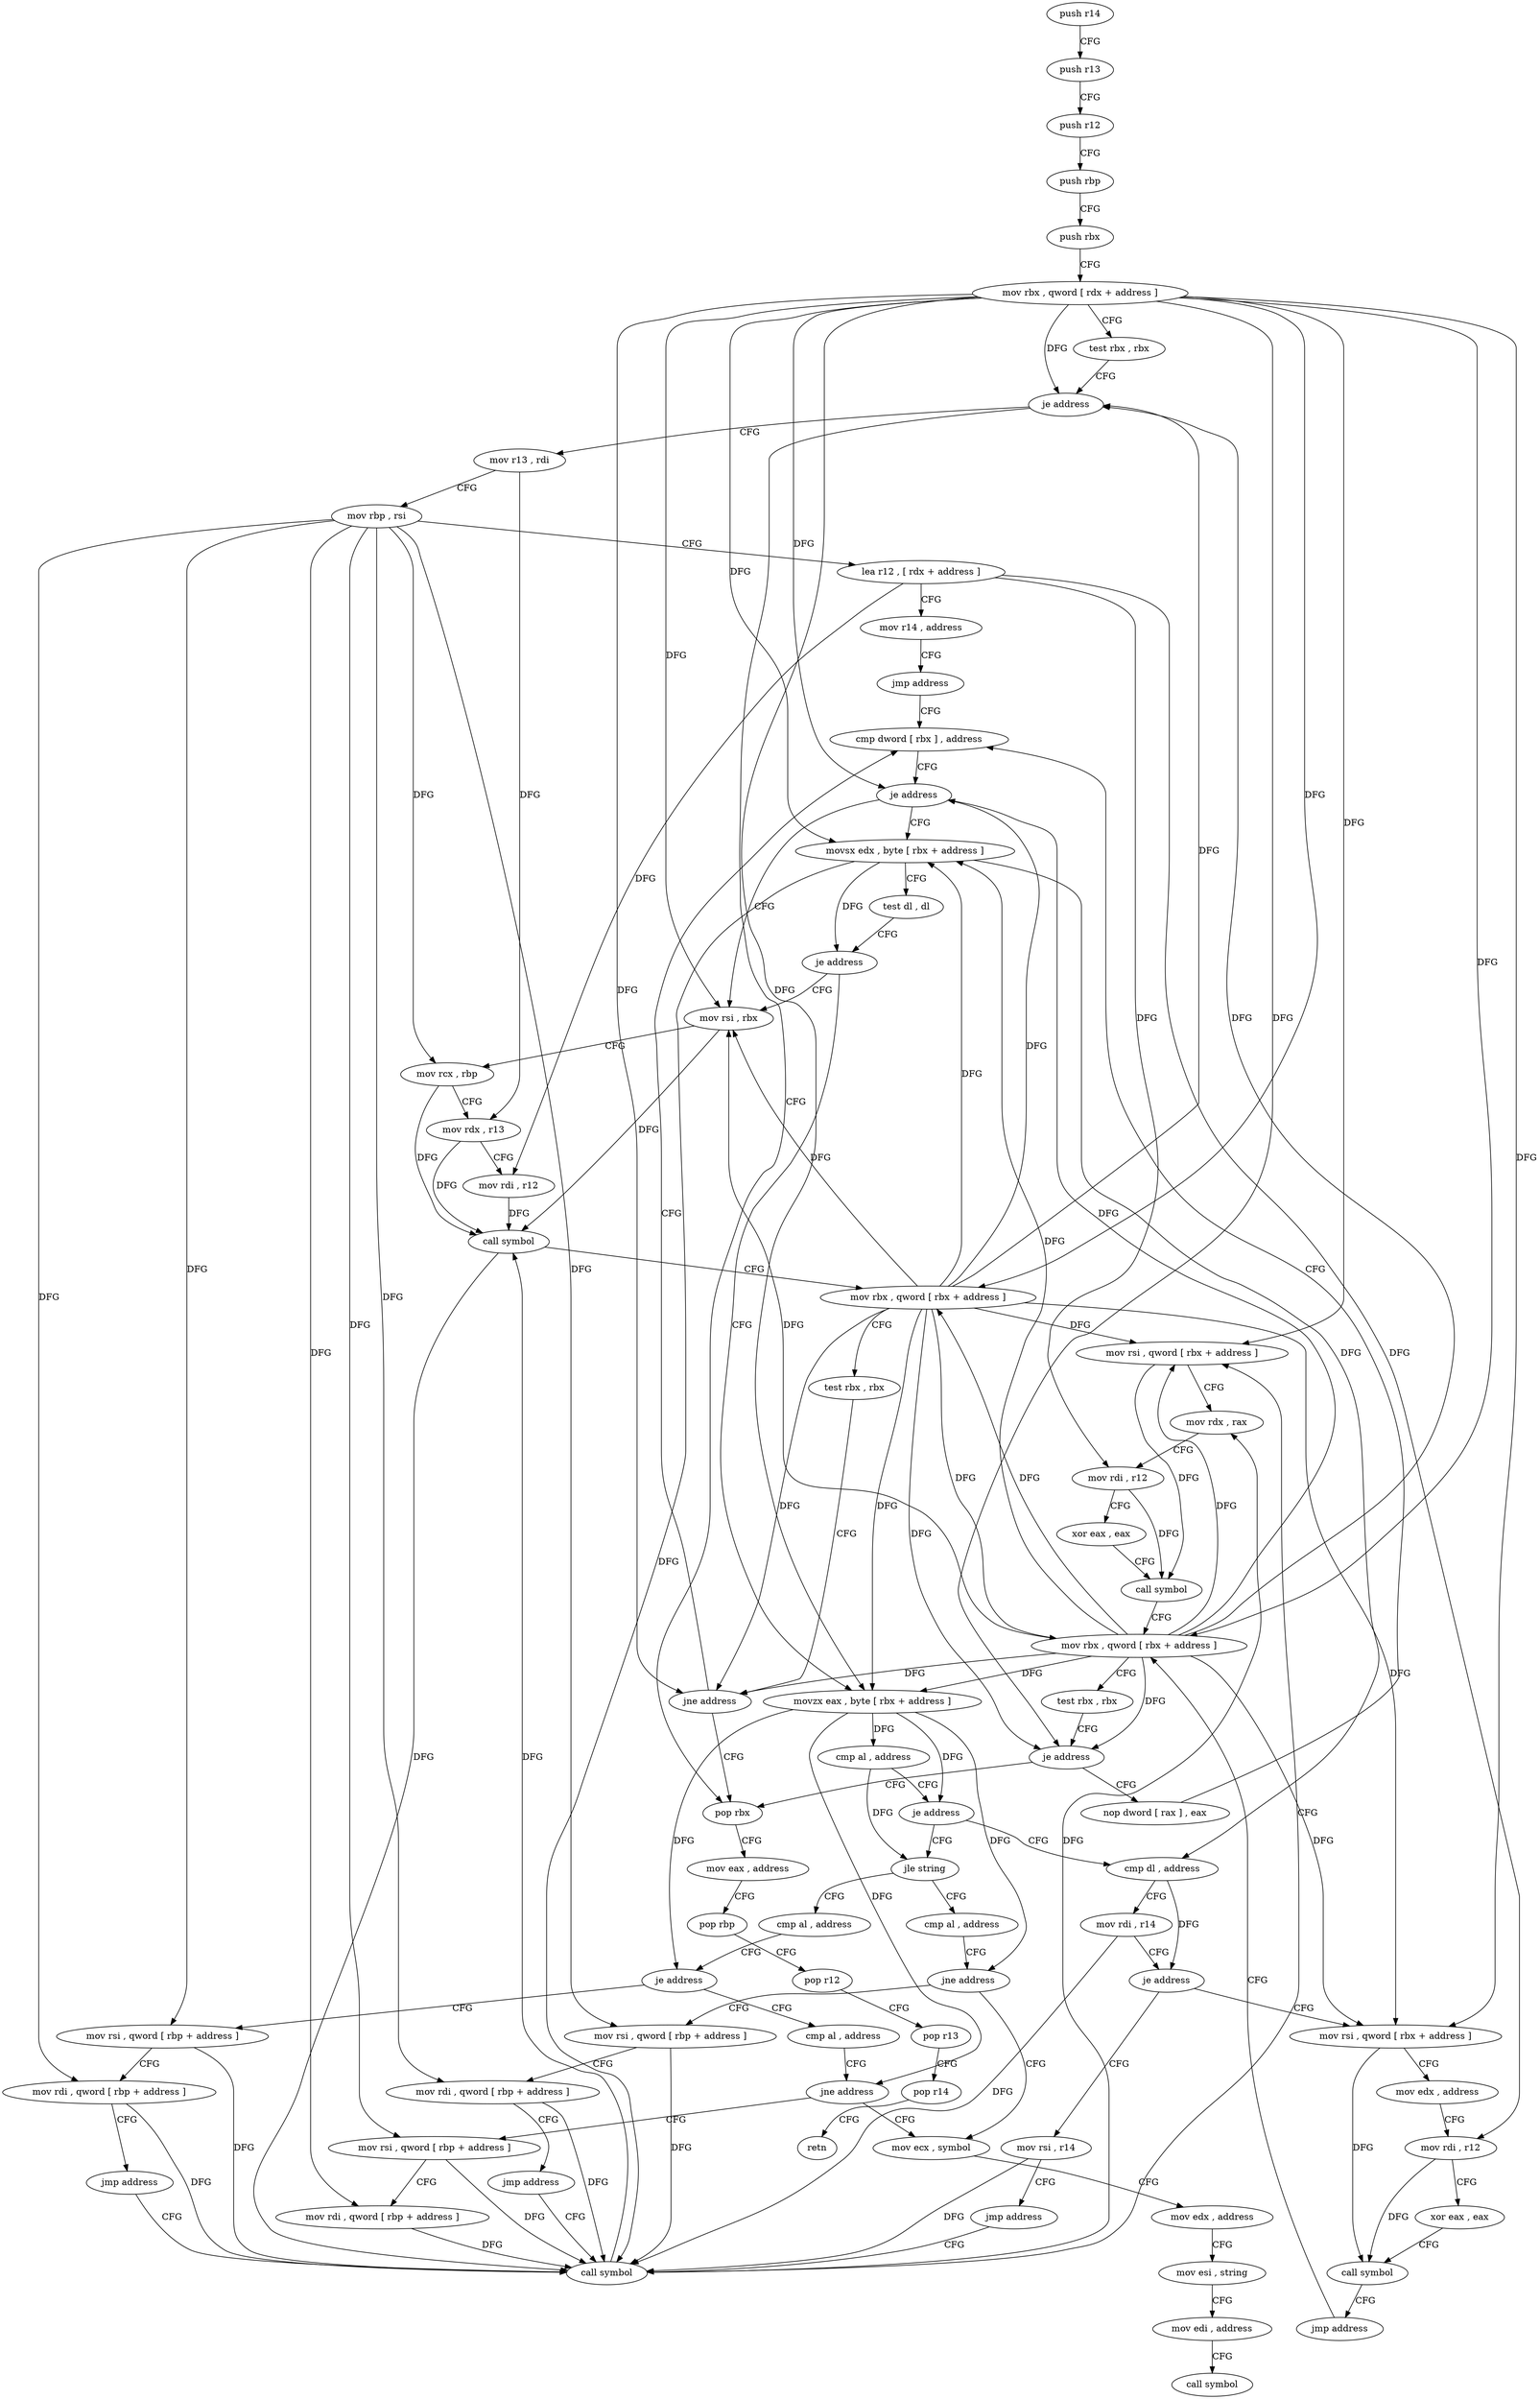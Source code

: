digraph "func" {
"4239776" [label = "push r14" ]
"4239778" [label = "push r13" ]
"4239780" [label = "push r12" ]
"4239782" [label = "push rbp" ]
"4239783" [label = "push rbx" ]
"4239784" [label = "mov rbx , qword [ rdx + address ]" ]
"4239788" [label = "test rbx , rbx" ]
"4239791" [label = "je address" ]
"4239935" [label = "pop rbx" ]
"4239797" [label = "mov r13 , rdi" ]
"4239936" [label = "mov eax , address" ]
"4239941" [label = "pop rbp" ]
"4239942" [label = "pop r12" ]
"4239944" [label = "pop r13" ]
"4239946" [label = "pop r14" ]
"4239948" [label = "retn" ]
"4239800" [label = "mov rbp , rsi" ]
"4239803" [label = "lea r12 , [ rdx + address ]" ]
"4239807" [label = "mov r14 , address" ]
"4239814" [label = "jmp address" ]
"4239904" [label = "cmp dword [ rbx ] , address" ]
"4239907" [label = "je address" ]
"4239824" [label = "movsx edx , byte [ rbx + address ]" ]
"4239909" [label = "mov rsi , rbx" ]
"4239828" [label = "test dl , dl" ]
"4239830" [label = "je address" ]
"4239832" [label = "movzx eax , byte [ rbx + address ]" ]
"4239912" [label = "mov rcx , rbp" ]
"4239915" [label = "mov rdx , r13" ]
"4239918" [label = "mov rdi , r12" ]
"4239921" [label = "call symbol" ]
"4239926" [label = "mov rbx , qword [ rbx + address ]" ]
"4239930" [label = "test rbx , rbx" ]
"4239933" [label = "jne address" ]
"4239836" [label = "cmp al , address" ]
"4239838" [label = "je address" ]
"4239968" [label = "cmp dl , address" ]
"4239844" [label = "jle string" ]
"4239971" [label = "mov rdi , r14" ]
"4239974" [label = "je address" ]
"4240048" [label = "mov rsi , r14" ]
"4239976" [label = "mov rsi , qword [ rbx + address ]" ]
"4239952" [label = "cmp al , address" ]
"4239846" [label = "cmp al , address" ]
"4240051" [label = "jmp address" ]
"4239870" [label = "call symbol" ]
"4239980" [label = "mov edx , address" ]
"4239985" [label = "mov rdi , r12" ]
"4239988" [label = "xor eax , eax" ]
"4239990" [label = "call symbol" ]
"4239995" [label = "jmp address" ]
"4239892" [label = "mov rbx , qword [ rbx + address ]" ]
"4239954" [label = "jne address" ]
"4240000" [label = "mov ecx , symbol" ]
"4239956" [label = "mov rsi , qword [ rbp + address ]" ]
"4239848" [label = "je address" ]
"4240032" [label = "mov rsi , qword [ rbp + address ]" ]
"4239854" [label = "cmp al , address" ]
"4239875" [label = "mov rsi , qword [ rbx + address ]" ]
"4239879" [label = "mov rdx , rax" ]
"4239882" [label = "mov rdi , r12" ]
"4239885" [label = "xor eax , eax" ]
"4239887" [label = "call symbol" ]
"4239896" [label = "test rbx , rbx" ]
"4239899" [label = "je address" ]
"4239901" [label = "nop dword [ rax ] , eax" ]
"4240005" [label = "mov edx , address" ]
"4240010" [label = "mov esi , string" ]
"4240015" [label = "mov edi , address" ]
"4240020" [label = "call symbol" ]
"4239960" [label = "mov rdi , qword [ rbp + address ]" ]
"4239964" [label = "jmp address" ]
"4240036" [label = "mov rdi , qword [ rbp + address ]" ]
"4240040" [label = "jmp address" ]
"4239856" [label = "jne address" ]
"4239862" [label = "mov rsi , qword [ rbp + address ]" ]
"4239866" [label = "mov rdi , qword [ rbp + address ]" ]
"4239776" -> "4239778" [ label = "CFG" ]
"4239778" -> "4239780" [ label = "CFG" ]
"4239780" -> "4239782" [ label = "CFG" ]
"4239782" -> "4239783" [ label = "CFG" ]
"4239783" -> "4239784" [ label = "CFG" ]
"4239784" -> "4239788" [ label = "CFG" ]
"4239784" -> "4239791" [ label = "DFG" ]
"4239784" -> "4239907" [ label = "DFG" ]
"4239784" -> "4239824" [ label = "DFG" ]
"4239784" -> "4239909" [ label = "DFG" ]
"4239784" -> "4239926" [ label = "DFG" ]
"4239784" -> "4239933" [ label = "DFG" ]
"4239784" -> "4239832" [ label = "DFG" ]
"4239784" -> "4239976" [ label = "DFG" ]
"4239784" -> "4239875" [ label = "DFG" ]
"4239784" -> "4239892" [ label = "DFG" ]
"4239784" -> "4239899" [ label = "DFG" ]
"4239788" -> "4239791" [ label = "CFG" ]
"4239791" -> "4239935" [ label = "CFG" ]
"4239791" -> "4239797" [ label = "CFG" ]
"4239935" -> "4239936" [ label = "CFG" ]
"4239797" -> "4239800" [ label = "CFG" ]
"4239797" -> "4239915" [ label = "DFG" ]
"4239936" -> "4239941" [ label = "CFG" ]
"4239941" -> "4239942" [ label = "CFG" ]
"4239942" -> "4239944" [ label = "CFG" ]
"4239944" -> "4239946" [ label = "CFG" ]
"4239946" -> "4239948" [ label = "CFG" ]
"4239800" -> "4239803" [ label = "CFG" ]
"4239800" -> "4239912" [ label = "DFG" ]
"4239800" -> "4239956" [ label = "DFG" ]
"4239800" -> "4239960" [ label = "DFG" ]
"4239800" -> "4240032" [ label = "DFG" ]
"4239800" -> "4240036" [ label = "DFG" ]
"4239800" -> "4239862" [ label = "DFG" ]
"4239800" -> "4239866" [ label = "DFG" ]
"4239803" -> "4239807" [ label = "CFG" ]
"4239803" -> "4239918" [ label = "DFG" ]
"4239803" -> "4239985" [ label = "DFG" ]
"4239803" -> "4239882" [ label = "DFG" ]
"4239807" -> "4239814" [ label = "CFG" ]
"4239814" -> "4239904" [ label = "CFG" ]
"4239904" -> "4239907" [ label = "CFG" ]
"4239907" -> "4239824" [ label = "CFG" ]
"4239907" -> "4239909" [ label = "CFG" ]
"4239824" -> "4239828" [ label = "CFG" ]
"4239824" -> "4239830" [ label = "DFG" ]
"4239824" -> "4239968" [ label = "DFG" ]
"4239824" -> "4239870" [ label = "DFG" ]
"4239909" -> "4239912" [ label = "CFG" ]
"4239909" -> "4239921" [ label = "DFG" ]
"4239828" -> "4239830" [ label = "CFG" ]
"4239830" -> "4239909" [ label = "CFG" ]
"4239830" -> "4239832" [ label = "CFG" ]
"4239832" -> "4239836" [ label = "DFG" ]
"4239832" -> "4239838" [ label = "DFG" ]
"4239832" -> "4239954" [ label = "DFG" ]
"4239832" -> "4239848" [ label = "DFG" ]
"4239832" -> "4239856" [ label = "DFG" ]
"4239912" -> "4239915" [ label = "CFG" ]
"4239912" -> "4239921" [ label = "DFG" ]
"4239915" -> "4239918" [ label = "CFG" ]
"4239915" -> "4239921" [ label = "DFG" ]
"4239918" -> "4239921" [ label = "DFG" ]
"4239921" -> "4239926" [ label = "CFG" ]
"4239921" -> "4239870" [ label = "DFG" ]
"4239926" -> "4239930" [ label = "CFG" ]
"4239926" -> "4239791" [ label = "DFG" ]
"4239926" -> "4239907" [ label = "DFG" ]
"4239926" -> "4239824" [ label = "DFG" ]
"4239926" -> "4239909" [ label = "DFG" ]
"4239926" -> "4239933" [ label = "DFG" ]
"4239926" -> "4239832" [ label = "DFG" ]
"4239926" -> "4239976" [ label = "DFG" ]
"4239926" -> "4239875" [ label = "DFG" ]
"4239926" -> "4239892" [ label = "DFG" ]
"4239926" -> "4239899" [ label = "DFG" ]
"4239930" -> "4239933" [ label = "CFG" ]
"4239933" -> "4239904" [ label = "CFG" ]
"4239933" -> "4239935" [ label = "CFG" ]
"4239836" -> "4239838" [ label = "CFG" ]
"4239836" -> "4239844" [ label = "DFG" ]
"4239838" -> "4239968" [ label = "CFG" ]
"4239838" -> "4239844" [ label = "CFG" ]
"4239968" -> "4239971" [ label = "CFG" ]
"4239968" -> "4239974" [ label = "DFG" ]
"4239844" -> "4239952" [ label = "CFG" ]
"4239844" -> "4239846" [ label = "CFG" ]
"4239971" -> "4239974" [ label = "CFG" ]
"4239971" -> "4239870" [ label = "DFG" ]
"4239974" -> "4240048" [ label = "CFG" ]
"4239974" -> "4239976" [ label = "CFG" ]
"4240048" -> "4240051" [ label = "CFG" ]
"4240048" -> "4239870" [ label = "DFG" ]
"4239976" -> "4239980" [ label = "CFG" ]
"4239976" -> "4239990" [ label = "DFG" ]
"4239952" -> "4239954" [ label = "CFG" ]
"4239846" -> "4239848" [ label = "CFG" ]
"4240051" -> "4239870" [ label = "CFG" ]
"4239870" -> "4239875" [ label = "CFG" ]
"4239870" -> "4239921" [ label = "DFG" ]
"4239870" -> "4239879" [ label = "DFG" ]
"4239980" -> "4239985" [ label = "CFG" ]
"4239985" -> "4239988" [ label = "CFG" ]
"4239985" -> "4239990" [ label = "DFG" ]
"4239988" -> "4239990" [ label = "CFG" ]
"4239990" -> "4239995" [ label = "CFG" ]
"4239995" -> "4239892" [ label = "CFG" ]
"4239892" -> "4239896" [ label = "CFG" ]
"4239892" -> "4239791" [ label = "DFG" ]
"4239892" -> "4239907" [ label = "DFG" ]
"4239892" -> "4239824" [ label = "DFG" ]
"4239892" -> "4239909" [ label = "DFG" ]
"4239892" -> "4239926" [ label = "DFG" ]
"4239892" -> "4239933" [ label = "DFG" ]
"4239892" -> "4239832" [ label = "DFG" ]
"4239892" -> "4239976" [ label = "DFG" ]
"4239892" -> "4239875" [ label = "DFG" ]
"4239892" -> "4239899" [ label = "DFG" ]
"4239954" -> "4240000" [ label = "CFG" ]
"4239954" -> "4239956" [ label = "CFG" ]
"4240000" -> "4240005" [ label = "CFG" ]
"4239956" -> "4239960" [ label = "CFG" ]
"4239956" -> "4239870" [ label = "DFG" ]
"4239848" -> "4240032" [ label = "CFG" ]
"4239848" -> "4239854" [ label = "CFG" ]
"4240032" -> "4240036" [ label = "CFG" ]
"4240032" -> "4239870" [ label = "DFG" ]
"4239854" -> "4239856" [ label = "CFG" ]
"4239875" -> "4239879" [ label = "CFG" ]
"4239875" -> "4239887" [ label = "DFG" ]
"4239879" -> "4239882" [ label = "CFG" ]
"4239882" -> "4239885" [ label = "CFG" ]
"4239882" -> "4239887" [ label = "DFG" ]
"4239885" -> "4239887" [ label = "CFG" ]
"4239887" -> "4239892" [ label = "CFG" ]
"4239896" -> "4239899" [ label = "CFG" ]
"4239899" -> "4239935" [ label = "CFG" ]
"4239899" -> "4239901" [ label = "CFG" ]
"4239901" -> "4239904" [ label = "CFG" ]
"4240005" -> "4240010" [ label = "CFG" ]
"4240010" -> "4240015" [ label = "CFG" ]
"4240015" -> "4240020" [ label = "CFG" ]
"4239960" -> "4239964" [ label = "CFG" ]
"4239960" -> "4239870" [ label = "DFG" ]
"4239964" -> "4239870" [ label = "CFG" ]
"4240036" -> "4240040" [ label = "CFG" ]
"4240036" -> "4239870" [ label = "DFG" ]
"4240040" -> "4239870" [ label = "CFG" ]
"4239856" -> "4240000" [ label = "CFG" ]
"4239856" -> "4239862" [ label = "CFG" ]
"4239862" -> "4239866" [ label = "CFG" ]
"4239862" -> "4239870" [ label = "DFG" ]
"4239866" -> "4239870" [ label = "DFG" ]
}
